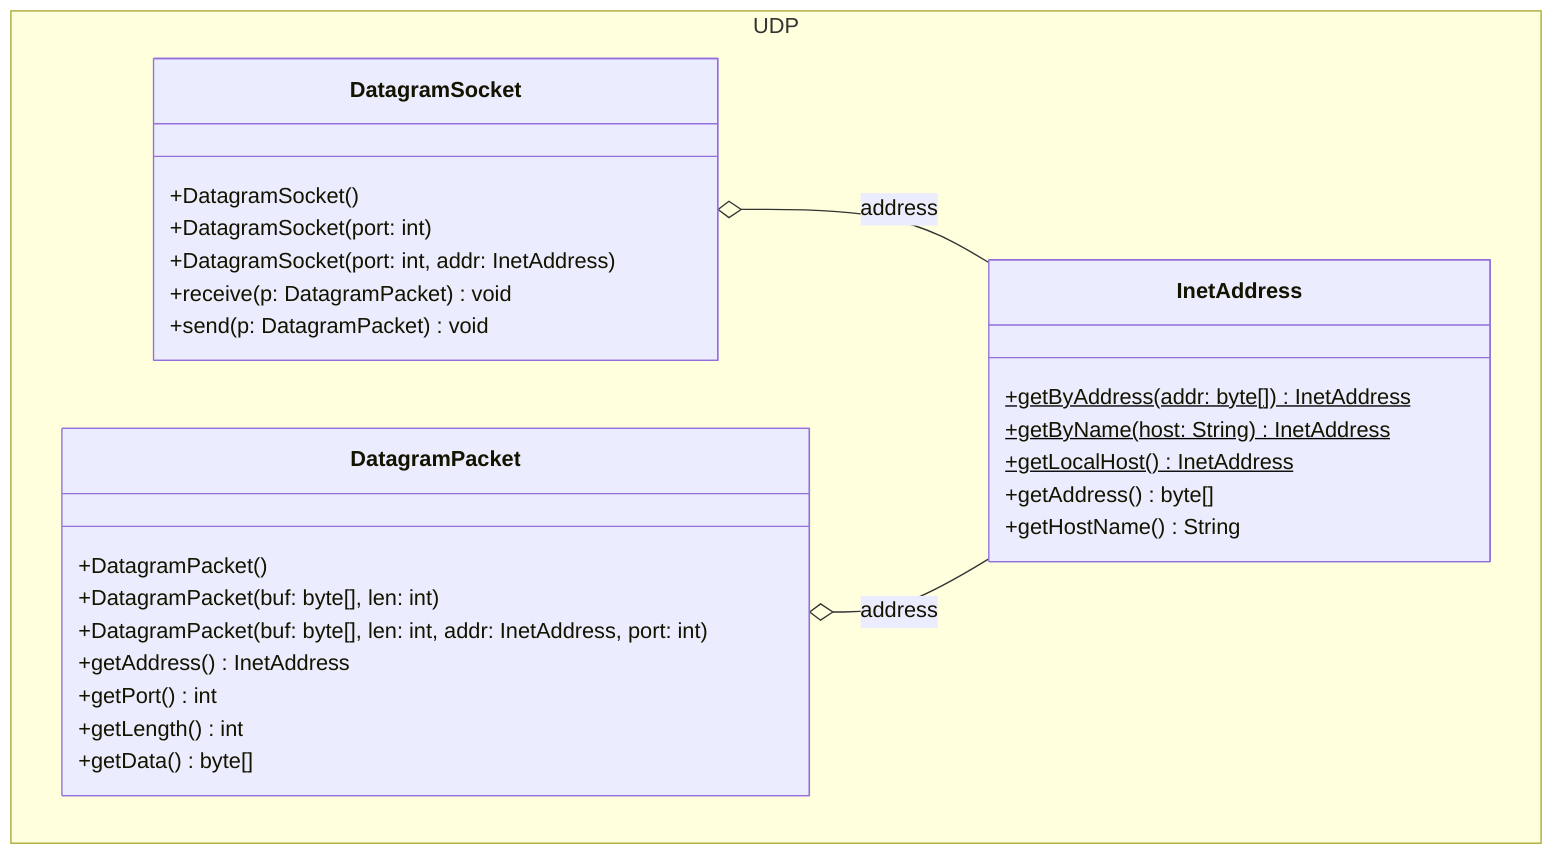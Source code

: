 classDiagram

    namespace UDP {

        class DatagramSocket {
            +DatagramSocket()
            +DatagramSocket(port: int)
            +DatagramSocket(port: int, addr: InetAddress)
            +receive(p: DatagramPacket) void
            +send(p: DatagramPacket) void
        }

        class DatagramPacket {
            +DatagramPacket()
            +DatagramPacket(buf: byte[], len: int)
            +DatagramPacket(buf: byte[], len: int, addr: InetAddress, port: int)
            +getAddress() InetAddress
            +getPort() int
            +getLength() int
            +getData() byte[]
        }

        class InetAddress {
            +getByAddress(addr: byte[]) InetAddress$
            +getByName(host: String) InetAddress$
            +getLocalHost() InetAddress$
            +getAddress() byte[]
            +getHostName() String
        }

    }

    DatagramSocket o-- InetAddress: address
    DatagramPacket o-- InetAddress: address